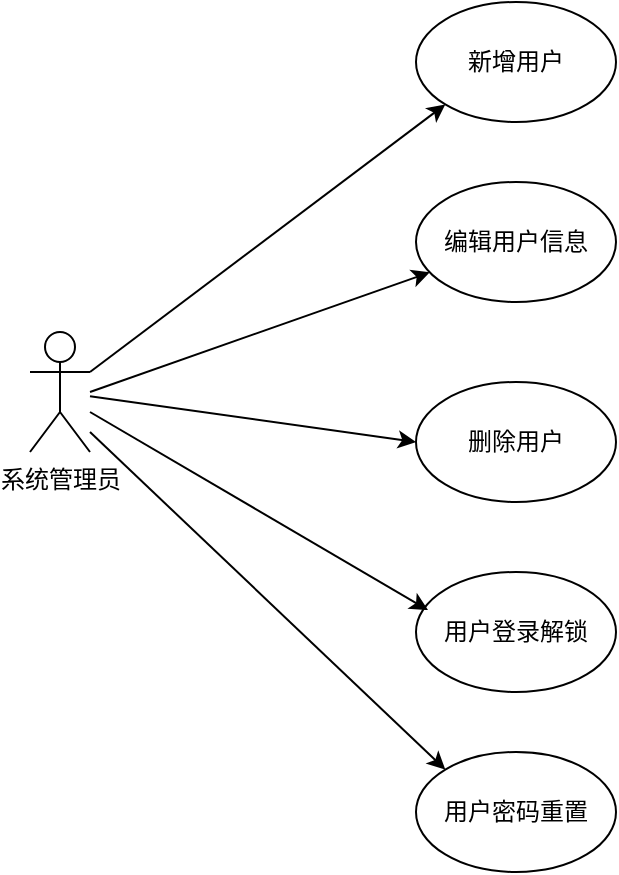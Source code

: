 <mxfile version="24.0.5" type="github">
  <diagram name="第 1 页" id="O9YYLC9fDMk_xcv-DRtO">
    <mxGraphModel dx="1247" dy="1146" grid="1" gridSize="10" guides="1" tooltips="1" connect="1" arrows="1" fold="1" page="1" pageScale="1" pageWidth="827" pageHeight="1169" math="0" shadow="0">
      <root>
        <mxCell id="0" />
        <mxCell id="1" parent="0" />
        <mxCell id="ic6ixEbmWL8hoiFhvFg5-1" value="系统管理员" style="shape=umlActor;verticalLabelPosition=bottom;verticalAlign=top;html=1;" vertex="1" parent="1">
          <mxGeometry x="970" y="320" width="30" height="60" as="geometry" />
        </mxCell>
        <mxCell id="ic6ixEbmWL8hoiFhvFg5-2" value="新增用户" style="ellipse;whiteSpace=wrap;html=1;" vertex="1" parent="1">
          <mxGeometry x="1163" y="155" width="100" height="60" as="geometry" />
        </mxCell>
        <mxCell id="ic6ixEbmWL8hoiFhvFg5-3" value="编辑用户信息" style="ellipse;whiteSpace=wrap;html=1;" vertex="1" parent="1">
          <mxGeometry x="1163" y="245" width="100" height="60" as="geometry" />
        </mxCell>
        <mxCell id="ic6ixEbmWL8hoiFhvFg5-4" value="删除用户" style="ellipse;whiteSpace=wrap;html=1;" vertex="1" parent="1">
          <mxGeometry x="1163" y="345" width="100" height="60" as="geometry" />
        </mxCell>
        <mxCell id="ic6ixEbmWL8hoiFhvFg5-5" value="" style="endArrow=classic;html=1;rounded=0;exitX=1;exitY=0.333;exitDx=0;exitDy=0;exitPerimeter=0;entryX=0;entryY=1;entryDx=0;entryDy=0;" edge="1" parent="1" source="ic6ixEbmWL8hoiFhvFg5-1" target="ic6ixEbmWL8hoiFhvFg5-2">
          <mxGeometry width="50" height="50" relative="1" as="geometry">
            <mxPoint x="1250" y="395" as="sourcePoint" />
            <mxPoint x="1300" y="345" as="targetPoint" />
          </mxGeometry>
        </mxCell>
        <mxCell id="ic6ixEbmWL8hoiFhvFg5-6" value="" style="endArrow=classic;html=1;rounded=0;entryX=0;entryY=0.5;entryDx=0;entryDy=0;" edge="1" parent="1" source="ic6ixEbmWL8hoiFhvFg5-1" target="ic6ixEbmWL8hoiFhvFg5-4">
          <mxGeometry width="50" height="50" relative="1" as="geometry">
            <mxPoint x="1250" y="395" as="sourcePoint" />
            <mxPoint x="1170" y="335" as="targetPoint" />
          </mxGeometry>
        </mxCell>
        <mxCell id="ic6ixEbmWL8hoiFhvFg5-7" value="" style="endArrow=classic;html=1;rounded=0;" edge="1" parent="1" target="ic6ixEbmWL8hoiFhvFg5-3">
          <mxGeometry width="50" height="50" relative="1" as="geometry">
            <mxPoint x="1000" y="350" as="sourcePoint" />
            <mxPoint x="1300" y="345" as="targetPoint" />
          </mxGeometry>
        </mxCell>
        <mxCell id="ic6ixEbmWL8hoiFhvFg5-10" value="用户登录解锁" style="ellipse;whiteSpace=wrap;html=1;" vertex="1" parent="1">
          <mxGeometry x="1163" y="440" width="100" height="60" as="geometry" />
        </mxCell>
        <mxCell id="ic6ixEbmWL8hoiFhvFg5-11" value="" style="endArrow=classic;html=1;rounded=0;entryX=0.06;entryY=0.317;entryDx=0;entryDy=0;entryPerimeter=0;" edge="1" parent="1" target="ic6ixEbmWL8hoiFhvFg5-10">
          <mxGeometry width="50" height="50" relative="1" as="geometry">
            <mxPoint x="1000" y="360" as="sourcePoint" />
            <mxPoint x="1173" y="385" as="targetPoint" />
          </mxGeometry>
        </mxCell>
        <mxCell id="ic6ixEbmWL8hoiFhvFg5-12" value="用户密码重置" style="ellipse;whiteSpace=wrap;html=1;" vertex="1" parent="1">
          <mxGeometry x="1163" y="530" width="100" height="60" as="geometry" />
        </mxCell>
        <mxCell id="ic6ixEbmWL8hoiFhvFg5-13" value="" style="endArrow=classic;html=1;rounded=0;entryX=0;entryY=0;entryDx=0;entryDy=0;" edge="1" parent="1" target="ic6ixEbmWL8hoiFhvFg5-12">
          <mxGeometry width="50" height="50" relative="1" as="geometry">
            <mxPoint x="1000" y="370" as="sourcePoint" />
            <mxPoint x="1179" y="469" as="targetPoint" />
          </mxGeometry>
        </mxCell>
      </root>
    </mxGraphModel>
  </diagram>
</mxfile>
